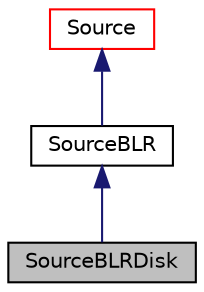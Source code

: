 digraph "SourceBLRDisk"
{
 // LATEX_PDF_SIZE
  edge [fontname="Helvetica",fontsize="10",labelfontname="Helvetica",labelfontsize="10"];
  node [fontname="Helvetica",fontsize="10",shape=record];
  Node3 [label="SourceBLRDisk",height=0.2,width=0.4,color="black", fillcolor="grey75", style="filled", fontcolor="black",tooltip="A source representing a BLR with a Keplarian disk."];
  Node4 -> Node3 [dir="back",color="midnightblue",fontsize="10",style="solid",fontname="Helvetica"];
  Node4 [label="SourceBLR",height=0.2,width=0.4,color="black", fillcolor="white", style="filled",URL="$class_source_b_l_r.html",tooltip="Base class for all sources representing the Broad Line Region (BLR) of a AGN/QSO."];
  Node5 -> Node4 [dir="back",color="midnightblue",fontsize="10",style="solid",fontname="Helvetica"];
  Node5 [label="Source",height=0.2,width=0.4,color="red", fillcolor="white", style="filled",URL="$class_source.html",tooltip="Base class for all sources."];
}
